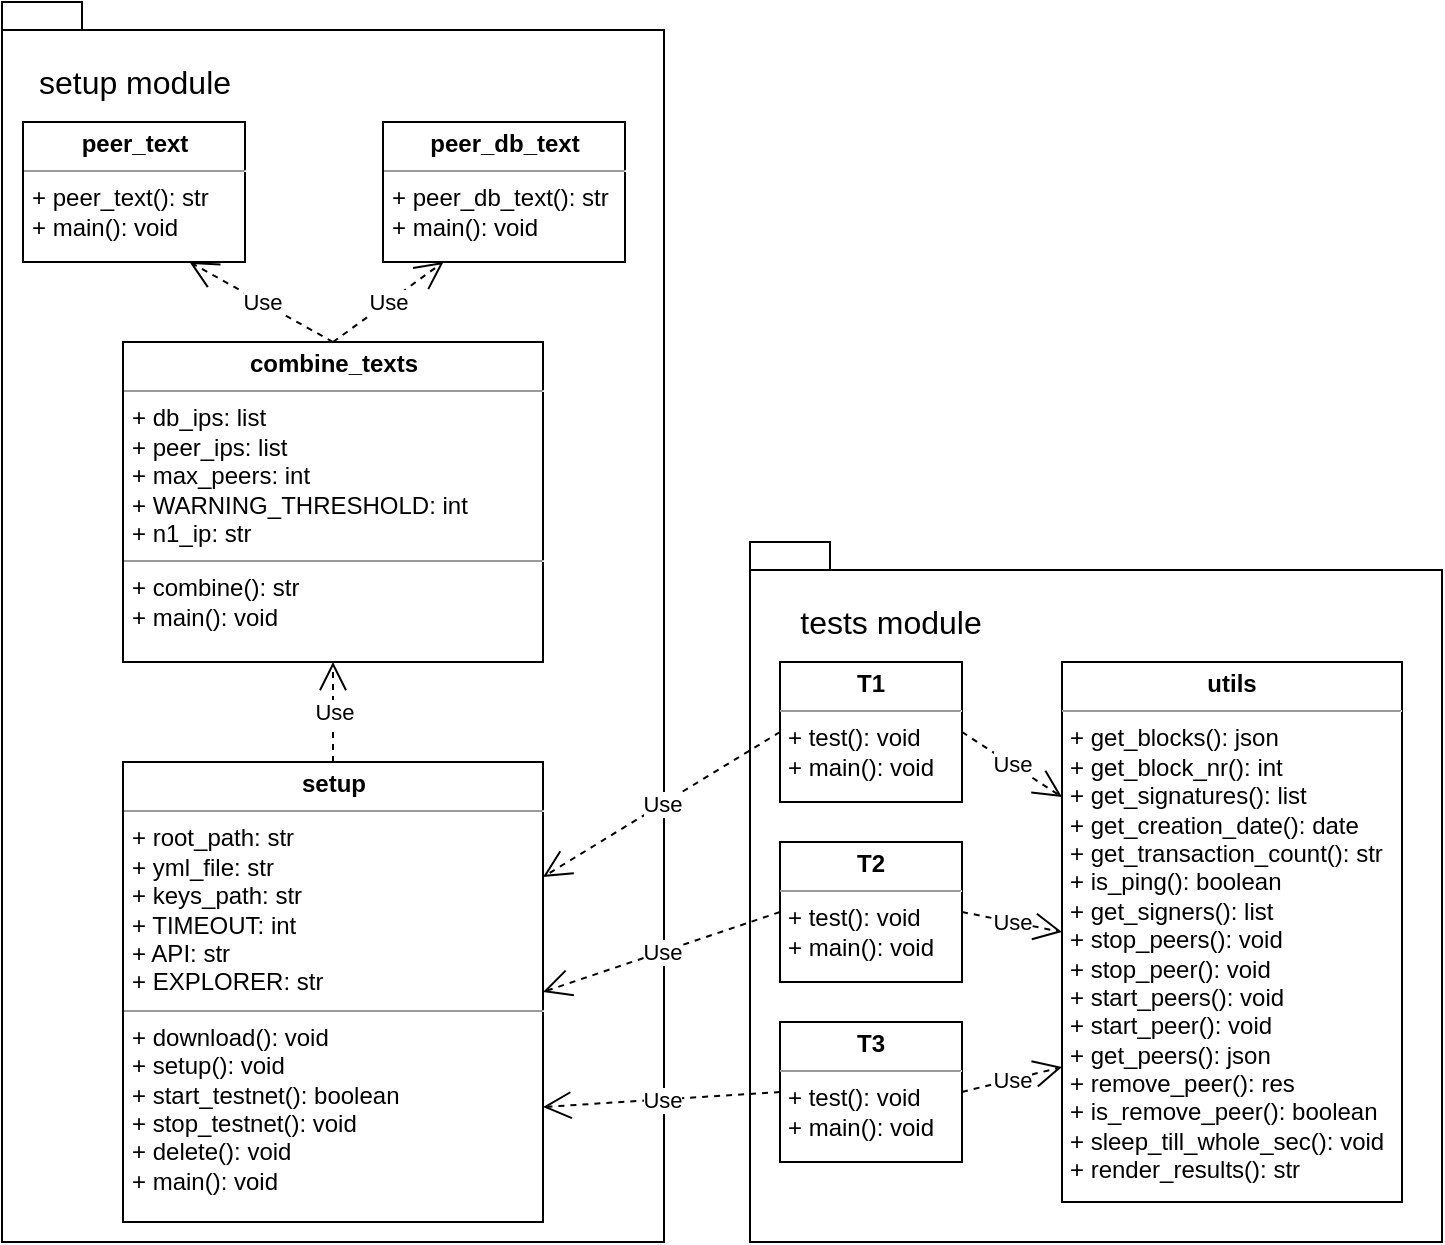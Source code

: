 <mxfile version="14.5.1" type="device"><diagram id="3F3XWu-fcGcMDtiveNf3" name="Page-1"><mxGraphModel dx="599" dy="705" grid="1" gridSize="10" guides="1" tooltips="1" connect="1" arrows="1" fold="1" page="1" pageScale="1" pageWidth="827" pageHeight="1169" math="0" shadow="0"><root><mxCell id="0"/><mxCell id="1" parent="0"/><mxCell id="L31LWD1vX7EMfhoTZzkV-2" value="" style="shape=folder;fontStyle=1;spacingTop=10;tabWidth=40;tabHeight=14;tabPosition=left;html=1;" vertex="1" parent="1"><mxGeometry x="40" y="20" width="331" height="620" as="geometry"/></mxCell><mxCell id="L31LWD1vX7EMfhoTZzkV-1" value="&lt;p style=&quot;margin: 0px ; margin-top: 4px ; text-align: center&quot;&gt;&lt;b&gt;peer_text&lt;/b&gt;&lt;/p&gt;&lt;hr size=&quot;1&quot;&gt;&lt;p style=&quot;margin: 0px ; margin-left: 4px&quot;&gt;&lt;/p&gt;&lt;p style=&quot;margin: 0px ; margin-left: 4px&quot;&gt;+ peer_text(): str&lt;br&gt;+ main(): void&lt;/p&gt;" style="verticalAlign=top;align=left;overflow=fill;fontSize=12;fontFamily=Helvetica;html=1;" vertex="1" parent="1"><mxGeometry x="50.5" y="80" width="111" height="70" as="geometry"/></mxCell><mxCell id="L31LWD1vX7EMfhoTZzkV-3" value="&lt;p style=&quot;margin: 0px ; margin-top: 4px ; text-align: center&quot;&gt;&lt;b&gt;peer_db_text&lt;/b&gt;&lt;/p&gt;&lt;hr size=&quot;1&quot;&gt;&lt;p style=&quot;margin: 0px ; margin-left: 4px&quot;&gt;&lt;/p&gt;&lt;p style=&quot;margin: 0px ; margin-left: 4px&quot;&gt;+ peer_db_text(): str&lt;br&gt;+ main(): void&lt;/p&gt;" style="verticalAlign=top;align=left;overflow=fill;fontSize=12;fontFamily=Helvetica;html=1;" vertex="1" parent="1"><mxGeometry x="230.5" y="80" width="121" height="70" as="geometry"/></mxCell><mxCell id="L31LWD1vX7EMfhoTZzkV-4" value="&lt;p style=&quot;margin: 0px ; margin-top: 4px ; text-align: center&quot;&gt;&lt;b&gt;combine_texts&lt;/b&gt;&lt;/p&gt;&lt;hr size=&quot;1&quot;&gt;&lt;p style=&quot;margin: 0px ; margin-left: 4px&quot;&gt;+ db_ips: list&lt;/p&gt;&lt;p style=&quot;margin: 0px ; margin-left: 4px&quot;&gt;+ peer_ips: list&lt;/p&gt;&lt;p style=&quot;margin: 0px ; margin-left: 4px&quot;&gt;+ max_peers: int&lt;/p&gt;&lt;p style=&quot;margin: 0px ; margin-left: 4px&quot;&gt;+ WARNING_THRESHOLD: int&lt;/p&gt;&lt;p style=&quot;margin: 0px ; margin-left: 4px&quot;&gt;+ n1_ip: str&lt;/p&gt;&lt;hr size=&quot;1&quot;&gt;&lt;p style=&quot;margin: 0px ; margin-left: 4px&quot;&gt;+ combine(): str&lt;/p&gt;&lt;p style=&quot;margin: 0px ; margin-left: 4px&quot;&gt;+ main(): void&lt;/p&gt;" style="verticalAlign=top;align=left;overflow=fill;fontSize=12;fontFamily=Helvetica;html=1;" vertex="1" parent="1"><mxGeometry x="100.5" y="190" width="210" height="160" as="geometry"/></mxCell><mxCell id="L31LWD1vX7EMfhoTZzkV-5" value="Use" style="endArrow=open;endSize=12;dashed=1;html=1;entryX=0.75;entryY=1;entryDx=0;entryDy=0;exitX=0.5;exitY=0;exitDx=0;exitDy=0;" edge="1" parent="1" source="L31LWD1vX7EMfhoTZzkV-4" target="L31LWD1vX7EMfhoTZzkV-1"><mxGeometry width="160" relative="1" as="geometry"><mxPoint x="200.5" y="340" as="sourcePoint"/><mxPoint x="360.5" y="340" as="targetPoint"/></mxGeometry></mxCell><mxCell id="L31LWD1vX7EMfhoTZzkV-6" value="Use" style="endArrow=open;endSize=12;dashed=1;html=1;entryX=0.25;entryY=1;entryDx=0;entryDy=0;exitX=0.5;exitY=0;exitDx=0;exitDy=0;" edge="1" parent="1" source="L31LWD1vX7EMfhoTZzkV-4" target="L31LWD1vX7EMfhoTZzkV-3"><mxGeometry width="160" relative="1" as="geometry"><mxPoint x="225.5" y="210" as="sourcePoint"/><mxPoint x="140.5" y="160" as="targetPoint"/></mxGeometry></mxCell><mxCell id="L31LWD1vX7EMfhoTZzkV-7" value="&lt;font style=&quot;font-size: 16px&quot;&gt;setup module&lt;/font&gt;" style="text;html=1;align=center;verticalAlign=middle;resizable=0;points=[];autosize=1;" vertex="1" parent="1"><mxGeometry x="50.5" y="50" width="110" height="20" as="geometry"/></mxCell><mxCell id="L31LWD1vX7EMfhoTZzkV-8" value="&lt;p style=&quot;margin: 0px ; margin-top: 4px ; text-align: center&quot;&gt;&lt;b&gt;setup&lt;/b&gt;&lt;/p&gt;&lt;hr size=&quot;1&quot;&gt;&lt;p style=&quot;margin: 0px ; margin-left: 4px&quot;&gt;+ root_path: str&lt;/p&gt;&lt;p style=&quot;margin: 0px ; margin-left: 4px&quot;&gt;+ yml_file: str&lt;/p&gt;&lt;p style=&quot;margin: 0px ; margin-left: 4px&quot;&gt;+ keys_path: str&lt;/p&gt;&lt;p style=&quot;margin: 0px ; margin-left: 4px&quot;&gt;+ TIMEOUT: int&lt;/p&gt;&lt;p style=&quot;margin: 0px ; margin-left: 4px&quot;&gt;+ API: str&lt;/p&gt;&lt;p style=&quot;margin: 0px ; margin-left: 4px&quot;&gt;+ EXPLORER: str&lt;br&gt;&lt;/p&gt;&lt;hr size=&quot;1&quot;&gt;&lt;p style=&quot;margin: 0px ; margin-left: 4px&quot;&gt;+ download(): void&lt;/p&gt;&lt;p style=&quot;margin: 0px ; margin-left: 4px&quot;&gt;+ setup(): void&lt;/p&gt;&lt;p style=&quot;margin: 0px ; margin-left: 4px&quot;&gt;+ start_testnet(): boolean&lt;br&gt;&lt;/p&gt;&lt;p style=&quot;margin: 0px ; margin-left: 4px&quot;&gt;+ stop_testnet(): void&lt;/p&gt;&lt;p style=&quot;margin: 0px ; margin-left: 4px&quot;&gt;+ delete(): void&lt;br&gt;+ main(): void&lt;/p&gt;" style="verticalAlign=top;align=left;overflow=fill;fontSize=12;fontFamily=Helvetica;html=1;" vertex="1" parent="1"><mxGeometry x="100.5" y="400" width="210" height="230" as="geometry"/></mxCell><mxCell id="L31LWD1vX7EMfhoTZzkV-9" value="Use" style="endArrow=open;endSize=12;dashed=1;html=1;entryX=0.5;entryY=1;entryDx=0;entryDy=0;exitX=0.5;exitY=0;exitDx=0;exitDy=0;" edge="1" parent="1" source="L31LWD1vX7EMfhoTZzkV-8" target="L31LWD1vX7EMfhoTZzkV-4"><mxGeometry width="160" relative="1" as="geometry"><mxPoint x="215.5" y="200" as="sourcePoint"/><mxPoint x="140.5" y="160" as="targetPoint"/></mxGeometry></mxCell><mxCell id="L31LWD1vX7EMfhoTZzkV-10" value="" style="shape=folder;fontStyle=1;spacingTop=10;tabWidth=40;tabHeight=14;tabPosition=left;html=1;" vertex="1" parent="1"><mxGeometry x="414" y="290" width="346" height="350" as="geometry"/></mxCell><mxCell id="L31LWD1vX7EMfhoTZzkV-11" value="&lt;font style=&quot;font-size: 16px&quot;&gt;tests module&lt;/font&gt;" style="text;html=1;align=center;verticalAlign=middle;resizable=0;points=[];autosize=1;" vertex="1" parent="1"><mxGeometry x="429" y="320" width="110" height="20" as="geometry"/></mxCell><mxCell id="L31LWD1vX7EMfhoTZzkV-12" value="&lt;p style=&quot;margin: 0px ; margin-top: 4px ; text-align: center&quot;&gt;&lt;b&gt;utils&lt;/b&gt;&lt;/p&gt;&lt;hr size=&quot;1&quot;&gt;&lt;p style=&quot;margin: 0px ; margin-left: 4px&quot;&gt;+ get_blocks(): json&lt;/p&gt;&lt;p style=&quot;margin: 0px ; margin-left: 4px&quot;&gt;+ get_block_nr(): int&lt;/p&gt;&lt;p style=&quot;margin: 0px ; margin-left: 4px&quot;&gt;+ get_signatures(): list&lt;br&gt;&lt;/p&gt;&lt;p style=&quot;margin: 0px ; margin-left: 4px&quot;&gt;+ get_creation_date(): date&lt;/p&gt;&lt;p style=&quot;margin: 0px ; margin-left: 4px&quot;&gt;+ get_transaction_count(): str&lt;br&gt;+ is_ping(): boolean&lt;/p&gt;&lt;p style=&quot;margin: 0px ; margin-left: 4px&quot;&gt;+ get_signers(): list&lt;/p&gt;&lt;p style=&quot;margin: 0px ; margin-left: 4px&quot;&gt;+ stop_peers(): void&lt;/p&gt;&lt;p style=&quot;margin: 0px ; margin-left: 4px&quot;&gt;+ stop_peer(): void&lt;/p&gt;&lt;p style=&quot;margin: 0px 0px 0px 4px&quot;&gt;+ start_peers(): void&lt;/p&gt;&lt;p style=&quot;margin: 0px 0px 0px 4px&quot;&gt;+ start_peer(): void&lt;/p&gt;&lt;p style=&quot;margin: 0px 0px 0px 4px&quot;&gt;+ get_peers(): json&lt;/p&gt;&lt;p style=&quot;margin: 0px 0px 0px 4px&quot;&gt;+ remove_peer(): res&lt;/p&gt;&lt;p style=&quot;margin: 0px 0px 0px 4px&quot;&gt;+ is_remove_peer(): boolean&lt;/p&gt;&lt;p style=&quot;margin: 0px 0px 0px 4px&quot;&gt;+ sleep_till_whole_sec(): void&lt;/p&gt;&lt;p style=&quot;margin: 0px 0px 0px 4px&quot;&gt;+ render_results(): str&lt;/p&gt;" style="verticalAlign=top;align=left;overflow=fill;fontSize=12;fontFamily=Helvetica;html=1;" vertex="1" parent="1"><mxGeometry x="570" y="350" width="170" height="270" as="geometry"/></mxCell><mxCell id="L31LWD1vX7EMfhoTZzkV-13" value="&lt;p style=&quot;margin: 0px ; margin-top: 4px ; text-align: center&quot;&gt;&lt;b&gt;T1&lt;/b&gt;&lt;/p&gt;&lt;hr size=&quot;1&quot;&gt;&lt;p style=&quot;margin: 0px ; margin-left: 4px&quot;&gt;&lt;/p&gt;&lt;p style=&quot;margin: 0px ; margin-left: 4px&quot;&gt;+ test(): void&lt;br&gt;+ main(): void&lt;/p&gt;" style="verticalAlign=top;align=left;overflow=fill;fontSize=12;fontFamily=Helvetica;html=1;" vertex="1" parent="1"><mxGeometry x="429" y="350" width="91" height="70" as="geometry"/></mxCell><mxCell id="L31LWD1vX7EMfhoTZzkV-14" value="&lt;p style=&quot;margin: 0px ; margin-top: 4px ; text-align: center&quot;&gt;&lt;b&gt;T2&lt;/b&gt;&lt;/p&gt;&lt;hr size=&quot;1&quot;&gt;&lt;p style=&quot;margin: 0px ; margin-left: 4px&quot;&gt;&lt;/p&gt;&lt;p style=&quot;margin: 0px ; margin-left: 4px&quot;&gt;+ test(): void&lt;br&gt;+ main(): void&lt;/p&gt;" style="verticalAlign=top;align=left;overflow=fill;fontSize=12;fontFamily=Helvetica;html=1;" vertex="1" parent="1"><mxGeometry x="429" y="440" width="91" height="70" as="geometry"/></mxCell><mxCell id="L31LWD1vX7EMfhoTZzkV-15" value="&lt;p style=&quot;margin: 0px ; margin-top: 4px ; text-align: center&quot;&gt;&lt;b&gt;T3&lt;/b&gt;&lt;/p&gt;&lt;hr size=&quot;1&quot;&gt;&lt;p style=&quot;margin: 0px ; margin-left: 4px&quot;&gt;&lt;/p&gt;&lt;p style=&quot;margin: 0px ; margin-left: 4px&quot;&gt;+ test(): void&lt;br&gt;+ main(): void&lt;/p&gt;" style="verticalAlign=top;align=left;overflow=fill;fontSize=12;fontFamily=Helvetica;html=1;" vertex="1" parent="1"><mxGeometry x="429" y="530" width="91" height="70" as="geometry"/></mxCell><mxCell id="L31LWD1vX7EMfhoTZzkV-17" value="Use" style="endArrow=open;endSize=12;dashed=1;html=1;exitX=0;exitY=0.5;exitDx=0;exitDy=0;entryX=1;entryY=0.25;entryDx=0;entryDy=0;" edge="1" parent="1" source="L31LWD1vX7EMfhoTZzkV-13" target="L31LWD1vX7EMfhoTZzkV-8"><mxGeometry width="160" relative="1" as="geometry"><mxPoint x="184" y="200" as="sourcePoint"/><mxPoint x="279" y="515" as="targetPoint"/></mxGeometry></mxCell><mxCell id="L31LWD1vX7EMfhoTZzkV-18" value="Use" style="endArrow=open;endSize=12;dashed=1;html=1;entryX=1;entryY=0.5;entryDx=0;entryDy=0;exitX=0;exitY=0.5;exitDx=0;exitDy=0;" edge="1" parent="1" source="L31LWD1vX7EMfhoTZzkV-14" target="L31LWD1vX7EMfhoTZzkV-8"><mxGeometry width="160" relative="1" as="geometry"><mxPoint x="439" y="395" as="sourcePoint"/><mxPoint x="289" y="467.5" as="targetPoint"/></mxGeometry></mxCell><mxCell id="L31LWD1vX7EMfhoTZzkV-19" value="Use" style="endArrow=open;endSize=12;dashed=1;html=1;entryX=1;entryY=0.75;entryDx=0;entryDy=0;exitX=0;exitY=0.5;exitDx=0;exitDy=0;" edge="1" parent="1" source="L31LWD1vX7EMfhoTZzkV-15" target="L31LWD1vX7EMfhoTZzkV-8"><mxGeometry width="160" relative="1" as="geometry"><mxPoint x="439" y="485" as="sourcePoint"/><mxPoint x="289" y="525" as="targetPoint"/></mxGeometry></mxCell><mxCell id="L31LWD1vX7EMfhoTZzkV-20" value="Use" style="endArrow=open;endSize=12;dashed=1;html=1;entryX=0;entryY=0.75;entryDx=0;entryDy=0;exitX=1;exitY=0.5;exitDx=0;exitDy=0;" edge="1" parent="1" source="L31LWD1vX7EMfhoTZzkV-15" target="L31LWD1vX7EMfhoTZzkV-12"><mxGeometry width="160" relative="1" as="geometry"><mxPoint x="439" y="575" as="sourcePoint"/><mxPoint x="289" y="525" as="targetPoint"/></mxGeometry></mxCell><mxCell id="L31LWD1vX7EMfhoTZzkV-21" value="Use" style="endArrow=open;endSize=12;dashed=1;html=1;entryX=0;entryY=0.5;entryDx=0;entryDy=0;exitX=1;exitY=0.5;exitDx=0;exitDy=0;" edge="1" parent="1" source="L31LWD1vX7EMfhoTZzkV-14" target="L31LWD1vX7EMfhoTZzkV-12"><mxGeometry width="160" relative="1" as="geometry"><mxPoint x="549" y="575" as="sourcePoint"/><mxPoint x="589" y="562.5" as="targetPoint"/></mxGeometry></mxCell><mxCell id="L31LWD1vX7EMfhoTZzkV-22" value="Use" style="endArrow=open;endSize=12;dashed=1;html=1;entryX=0;entryY=0.25;entryDx=0;entryDy=0;exitX=1;exitY=0.5;exitDx=0;exitDy=0;" edge="1" parent="1" source="L31LWD1vX7EMfhoTZzkV-13" target="L31LWD1vX7EMfhoTZzkV-12"><mxGeometry width="160" relative="1" as="geometry"><mxPoint x="549" y="485" as="sourcePoint"/><mxPoint x="589" y="495" as="targetPoint"/></mxGeometry></mxCell></root></mxGraphModel></diagram></mxfile>